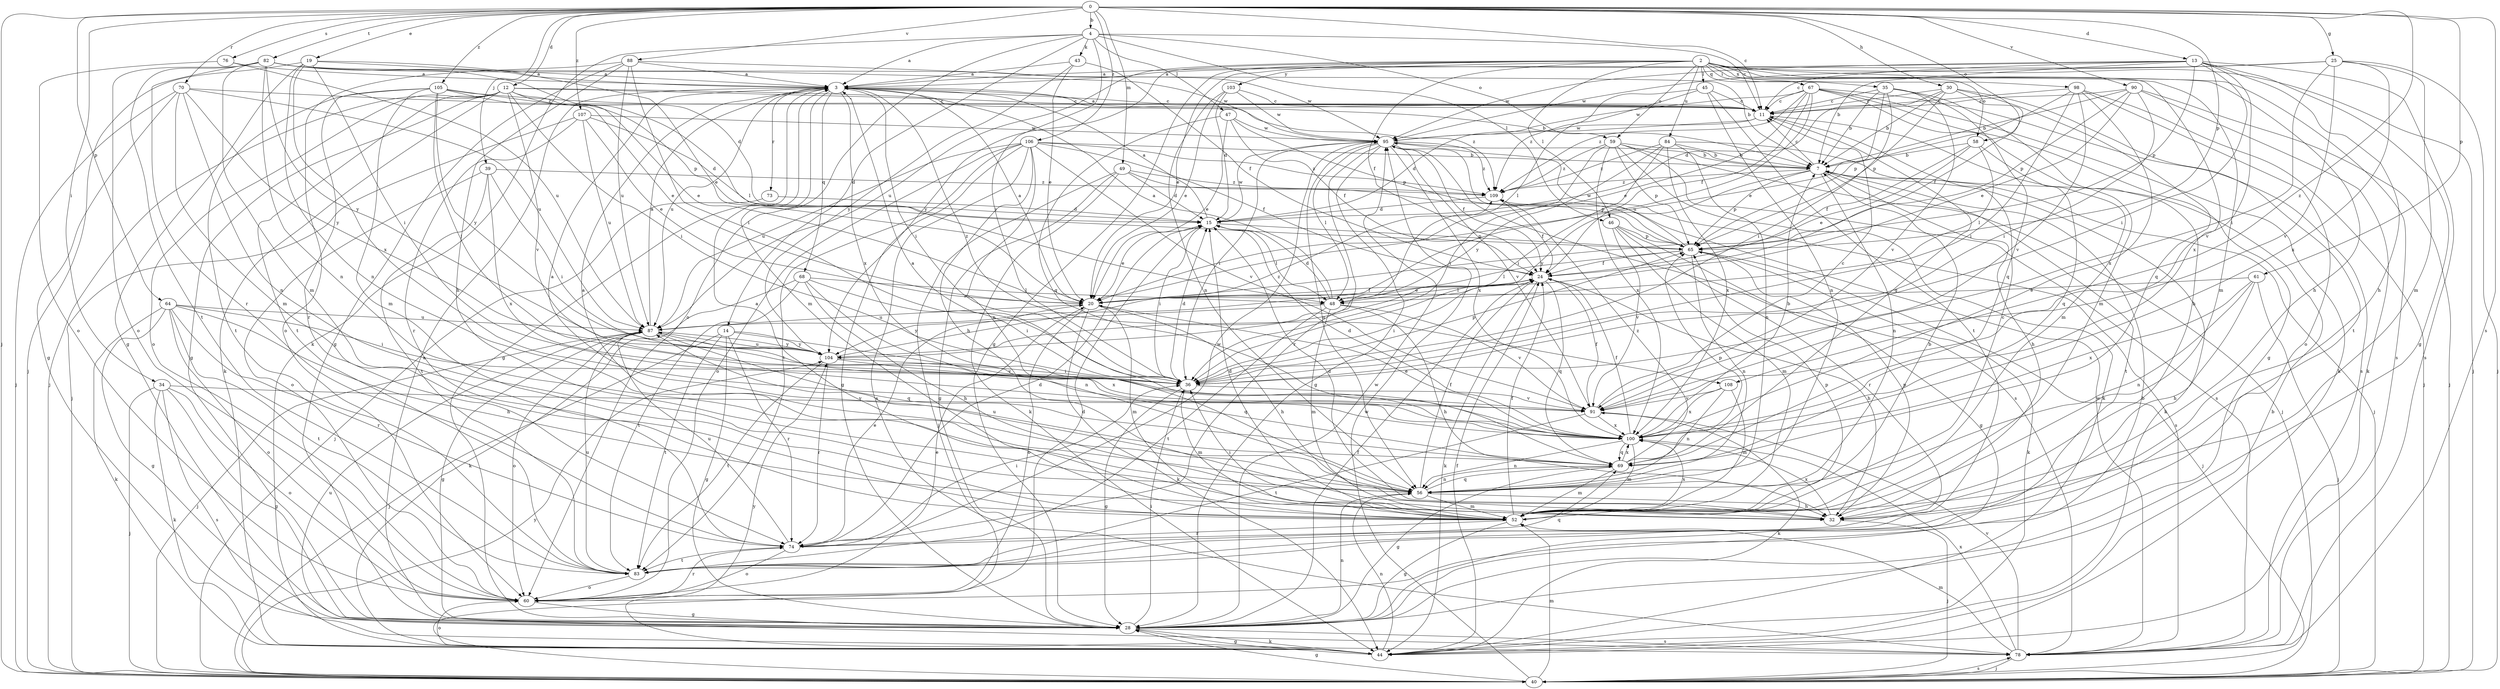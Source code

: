 strict digraph  {
0;
2;
3;
4;
7;
11;
12;
13;
14;
15;
19;
20;
24;
25;
28;
30;
32;
34;
35;
36;
39;
40;
43;
44;
45;
46;
47;
48;
49;
52;
56;
58;
59;
60;
61;
64;
65;
67;
68;
69;
70;
73;
74;
76;
78;
82;
83;
84;
87;
88;
90;
91;
95;
98;
100;
103;
104;
105;
106;
107;
108;
109;
0 -> 4  [label=b];
0 -> 11  [label=c];
0 -> 12  [label=d];
0 -> 13  [label=d];
0 -> 19  [label=e];
0 -> 25  [label=g];
0 -> 30  [label=h];
0 -> 34  [label=i];
0 -> 39  [label=j];
0 -> 40  [label=j];
0 -> 49  [label=m];
0 -> 58  [label=o];
0 -> 61  [label=p];
0 -> 64  [label=p];
0 -> 65  [label=p];
0 -> 70  [label=r];
0 -> 76  [label=s];
0 -> 78  [label=s];
0 -> 82  [label=t];
0 -> 88  [label=v];
0 -> 90  [label=v];
0 -> 105  [label=z];
0 -> 106  [label=z];
0 -> 107  [label=z];
0 -> 108  [label=z];
2 -> 20  [label=e];
2 -> 24  [label=f];
2 -> 28  [label=g];
2 -> 32  [label=h];
2 -> 35  [label=i];
2 -> 40  [label=j];
2 -> 45  [label=l];
2 -> 46  [label=l];
2 -> 52  [label=m];
2 -> 58  [label=o];
2 -> 59  [label=o];
2 -> 67  [label=q];
2 -> 78  [label=s];
2 -> 84  [label=u];
2 -> 87  [label=u];
2 -> 98  [label=x];
2 -> 100  [label=x];
2 -> 103  [label=y];
2 -> 104  [label=y];
3 -> 11  [label=c];
3 -> 28  [label=g];
3 -> 36  [label=i];
3 -> 52  [label=m];
3 -> 68  [label=q];
3 -> 73  [label=r];
3 -> 87  [label=u];
3 -> 100  [label=x];
3 -> 108  [label=z];
3 -> 109  [label=z];
4 -> 3  [label=a];
4 -> 11  [label=c];
4 -> 14  [label=d];
4 -> 36  [label=i];
4 -> 43  [label=k];
4 -> 44  [label=k];
4 -> 46  [label=l];
4 -> 47  [label=l];
4 -> 59  [label=o];
4 -> 60  [label=o];
7 -> 11  [label=c];
7 -> 32  [label=h];
7 -> 44  [label=k];
7 -> 56  [label=n];
7 -> 65  [label=p];
7 -> 83  [label=t];
7 -> 104  [label=y];
7 -> 109  [label=z];
11 -> 3  [label=a];
11 -> 15  [label=d];
11 -> 52  [label=m];
11 -> 69  [label=q];
11 -> 95  [label=w];
12 -> 7  [label=b];
12 -> 11  [label=c];
12 -> 20  [label=e];
12 -> 28  [label=g];
12 -> 36  [label=i];
12 -> 40  [label=j];
12 -> 44  [label=k];
12 -> 48  [label=l];
12 -> 60  [label=o];
12 -> 83  [label=t];
12 -> 91  [label=v];
13 -> 3  [label=a];
13 -> 7  [label=b];
13 -> 11  [label=c];
13 -> 28  [label=g];
13 -> 32  [label=h];
13 -> 36  [label=i];
13 -> 65  [label=p];
13 -> 78  [label=s];
13 -> 91  [label=v];
13 -> 95  [label=w];
14 -> 28  [label=g];
14 -> 40  [label=j];
14 -> 74  [label=r];
14 -> 83  [label=t];
14 -> 91  [label=v];
14 -> 104  [label=y];
15 -> 3  [label=a];
15 -> 20  [label=e];
15 -> 36  [label=i];
15 -> 48  [label=l];
15 -> 65  [label=p];
15 -> 95  [label=w];
19 -> 3  [label=a];
19 -> 20  [label=e];
19 -> 28  [label=g];
19 -> 36  [label=i];
19 -> 40  [label=j];
19 -> 56  [label=n];
19 -> 100  [label=x];
20 -> 3  [label=a];
20 -> 24  [label=f];
20 -> 32  [label=h];
20 -> 44  [label=k];
20 -> 52  [label=m];
20 -> 60  [label=o];
20 -> 87  [label=u];
24 -> 20  [label=e];
24 -> 32  [label=h];
24 -> 36  [label=i];
24 -> 44  [label=k];
24 -> 48  [label=l];
24 -> 69  [label=q];
25 -> 3  [label=a];
25 -> 36  [label=i];
25 -> 40  [label=j];
25 -> 52  [label=m];
25 -> 91  [label=v];
25 -> 95  [label=w];
25 -> 100  [label=x];
28 -> 3  [label=a];
28 -> 7  [label=b];
28 -> 24  [label=f];
28 -> 36  [label=i];
28 -> 44  [label=k];
28 -> 56  [label=n];
28 -> 78  [label=s];
28 -> 95  [label=w];
30 -> 7  [label=b];
30 -> 11  [label=c];
30 -> 15  [label=d];
30 -> 24  [label=f];
30 -> 65  [label=p];
30 -> 69  [label=q];
30 -> 83  [label=t];
32 -> 15  [label=d];
32 -> 40  [label=j];
32 -> 65  [label=p];
32 -> 100  [label=x];
34 -> 28  [label=g];
34 -> 40  [label=j];
34 -> 44  [label=k];
34 -> 60  [label=o];
34 -> 78  [label=s];
34 -> 91  [label=v];
35 -> 7  [label=b];
35 -> 11  [label=c];
35 -> 20  [label=e];
35 -> 32  [label=h];
35 -> 36  [label=i];
35 -> 69  [label=q];
35 -> 91  [label=v];
36 -> 15  [label=d];
36 -> 28  [label=g];
36 -> 52  [label=m];
36 -> 65  [label=p];
36 -> 91  [label=v];
39 -> 36  [label=i];
39 -> 60  [label=o];
39 -> 83  [label=t];
39 -> 100  [label=x];
39 -> 109  [label=z];
40 -> 28  [label=g];
40 -> 52  [label=m];
40 -> 78  [label=s];
40 -> 95  [label=w];
40 -> 104  [label=y];
43 -> 3  [label=a];
43 -> 20  [label=e];
43 -> 24  [label=f];
43 -> 104  [label=y];
44 -> 7  [label=b];
44 -> 24  [label=f];
44 -> 28  [label=g];
44 -> 56  [label=n];
44 -> 60  [label=o];
44 -> 104  [label=y];
45 -> 11  [label=c];
45 -> 48  [label=l];
45 -> 56  [label=n];
45 -> 83  [label=t];
45 -> 109  [label=z];
46 -> 28  [label=g];
46 -> 52  [label=m];
46 -> 65  [label=p];
46 -> 74  [label=r];
46 -> 91  [label=v];
47 -> 20  [label=e];
47 -> 24  [label=f];
47 -> 65  [label=p];
47 -> 69  [label=q];
47 -> 95  [label=w];
48 -> 3  [label=a];
48 -> 15  [label=d];
48 -> 32  [label=h];
48 -> 52  [label=m];
48 -> 83  [label=t];
48 -> 91  [label=v];
48 -> 104  [label=y];
49 -> 15  [label=d];
49 -> 28  [label=g];
49 -> 40  [label=j];
49 -> 44  [label=k];
49 -> 65  [label=p];
49 -> 109  [label=z];
52 -> 3  [label=a];
52 -> 7  [label=b];
52 -> 11  [label=c];
52 -> 15  [label=d];
52 -> 24  [label=f];
52 -> 28  [label=g];
52 -> 36  [label=i];
52 -> 65  [label=p];
52 -> 74  [label=r];
52 -> 100  [label=x];
56 -> 3  [label=a];
56 -> 24  [label=f];
56 -> 32  [label=h];
56 -> 52  [label=m];
56 -> 69  [label=q];
56 -> 87  [label=u];
58 -> 7  [label=b];
58 -> 20  [label=e];
58 -> 24  [label=f];
58 -> 48  [label=l];
58 -> 69  [label=q];
59 -> 7  [label=b];
59 -> 36  [label=i];
59 -> 40  [label=j];
59 -> 44  [label=k];
59 -> 65  [label=p];
59 -> 78  [label=s];
59 -> 100  [label=x];
59 -> 109  [label=z];
60 -> 15  [label=d];
60 -> 20  [label=e];
60 -> 28  [label=g];
60 -> 74  [label=r];
61 -> 20  [label=e];
61 -> 32  [label=h];
61 -> 40  [label=j];
61 -> 56  [label=n];
61 -> 100  [label=x];
64 -> 28  [label=g];
64 -> 32  [label=h];
64 -> 36  [label=i];
64 -> 44  [label=k];
64 -> 60  [label=o];
64 -> 74  [label=r];
64 -> 83  [label=t];
64 -> 87  [label=u];
65 -> 24  [label=f];
65 -> 40  [label=j];
65 -> 44  [label=k];
65 -> 48  [label=l];
65 -> 56  [label=n];
65 -> 95  [label=w];
67 -> 11  [label=c];
67 -> 20  [label=e];
67 -> 24  [label=f];
67 -> 28  [label=g];
67 -> 44  [label=k];
67 -> 52  [label=m];
67 -> 78  [label=s];
67 -> 87  [label=u];
67 -> 95  [label=w];
67 -> 109  [label=z];
68 -> 32  [label=h];
68 -> 36  [label=i];
68 -> 44  [label=k];
68 -> 48  [label=l];
68 -> 56  [label=n];
68 -> 83  [label=t];
69 -> 3  [label=a];
69 -> 28  [label=g];
69 -> 52  [label=m];
69 -> 56  [label=n];
69 -> 65  [label=p];
69 -> 100  [label=x];
69 -> 109  [label=z];
70 -> 11  [label=c];
70 -> 28  [label=g];
70 -> 40  [label=j];
70 -> 52  [label=m];
70 -> 56  [label=n];
70 -> 87  [label=u];
70 -> 104  [label=y];
73 -> 15  [label=d];
73 -> 40  [label=j];
74 -> 15  [label=d];
74 -> 20  [label=e];
74 -> 36  [label=i];
74 -> 60  [label=o];
74 -> 83  [label=t];
74 -> 87  [label=u];
74 -> 95  [label=w];
76 -> 3  [label=a];
76 -> 60  [label=o];
76 -> 87  [label=u];
78 -> 40  [label=j];
78 -> 52  [label=m];
78 -> 87  [label=u];
78 -> 91  [label=v];
78 -> 95  [label=w];
78 -> 100  [label=x];
82 -> 3  [label=a];
82 -> 7  [label=b];
82 -> 15  [label=d];
82 -> 52  [label=m];
82 -> 56  [label=n];
82 -> 60  [label=o];
82 -> 74  [label=r];
82 -> 83  [label=t];
82 -> 95  [label=w];
82 -> 104  [label=y];
83 -> 60  [label=o];
83 -> 69  [label=q];
83 -> 87  [label=u];
84 -> 7  [label=b];
84 -> 36  [label=i];
84 -> 40  [label=j];
84 -> 56  [label=n];
84 -> 100  [label=x];
84 -> 104  [label=y];
84 -> 109  [label=z];
87 -> 3  [label=a];
87 -> 28  [label=g];
87 -> 40  [label=j];
87 -> 60  [label=o];
87 -> 69  [label=q];
87 -> 100  [label=x];
87 -> 104  [label=y];
88 -> 3  [label=a];
88 -> 28  [label=g];
88 -> 32  [label=h];
88 -> 36  [label=i];
88 -> 60  [label=o];
88 -> 87  [label=u];
88 -> 95  [label=w];
90 -> 7  [label=b];
90 -> 11  [label=c];
90 -> 20  [label=e];
90 -> 36  [label=i];
90 -> 40  [label=j];
90 -> 44  [label=k];
90 -> 65  [label=p];
91 -> 11  [label=c];
91 -> 24  [label=f];
91 -> 44  [label=k];
91 -> 83  [label=t];
91 -> 100  [label=x];
95 -> 7  [label=b];
95 -> 24  [label=f];
95 -> 28  [label=g];
95 -> 36  [label=i];
95 -> 48  [label=l];
95 -> 56  [label=n];
95 -> 74  [label=r];
95 -> 78  [label=s];
95 -> 91  [label=v];
95 -> 100  [label=x];
95 -> 109  [label=z];
98 -> 11  [label=c];
98 -> 36  [label=i];
98 -> 40  [label=j];
98 -> 60  [label=o];
98 -> 65  [label=p];
98 -> 91  [label=v];
98 -> 100  [label=x];
100 -> 3  [label=a];
100 -> 7  [label=b];
100 -> 15  [label=d];
100 -> 20  [label=e];
100 -> 24  [label=f];
100 -> 52  [label=m];
100 -> 56  [label=n];
100 -> 69  [label=q];
103 -> 11  [label=c];
103 -> 15  [label=d];
103 -> 20  [label=e];
103 -> 56  [label=n];
103 -> 95  [label=w];
104 -> 36  [label=i];
104 -> 69  [label=q];
104 -> 74  [label=r];
104 -> 83  [label=t];
104 -> 87  [label=u];
104 -> 109  [label=z];
105 -> 11  [label=c];
105 -> 20  [label=e];
105 -> 36  [label=i];
105 -> 52  [label=m];
105 -> 65  [label=p];
105 -> 74  [label=r];
105 -> 83  [label=t];
105 -> 104  [label=y];
106 -> 7  [label=b];
106 -> 24  [label=f];
106 -> 28  [label=g];
106 -> 32  [label=h];
106 -> 56  [label=n];
106 -> 60  [label=o];
106 -> 78  [label=s];
106 -> 83  [label=t];
106 -> 87  [label=u];
106 -> 91  [label=v];
106 -> 109  [label=z];
107 -> 15  [label=d];
107 -> 20  [label=e];
107 -> 40  [label=j];
107 -> 74  [label=r];
107 -> 87  [label=u];
107 -> 95  [label=w];
108 -> 52  [label=m];
108 -> 56  [label=n];
108 -> 91  [label=v];
108 -> 100  [label=x];
109 -> 15  [label=d];
109 -> 24  [label=f];
109 -> 78  [label=s];
}
